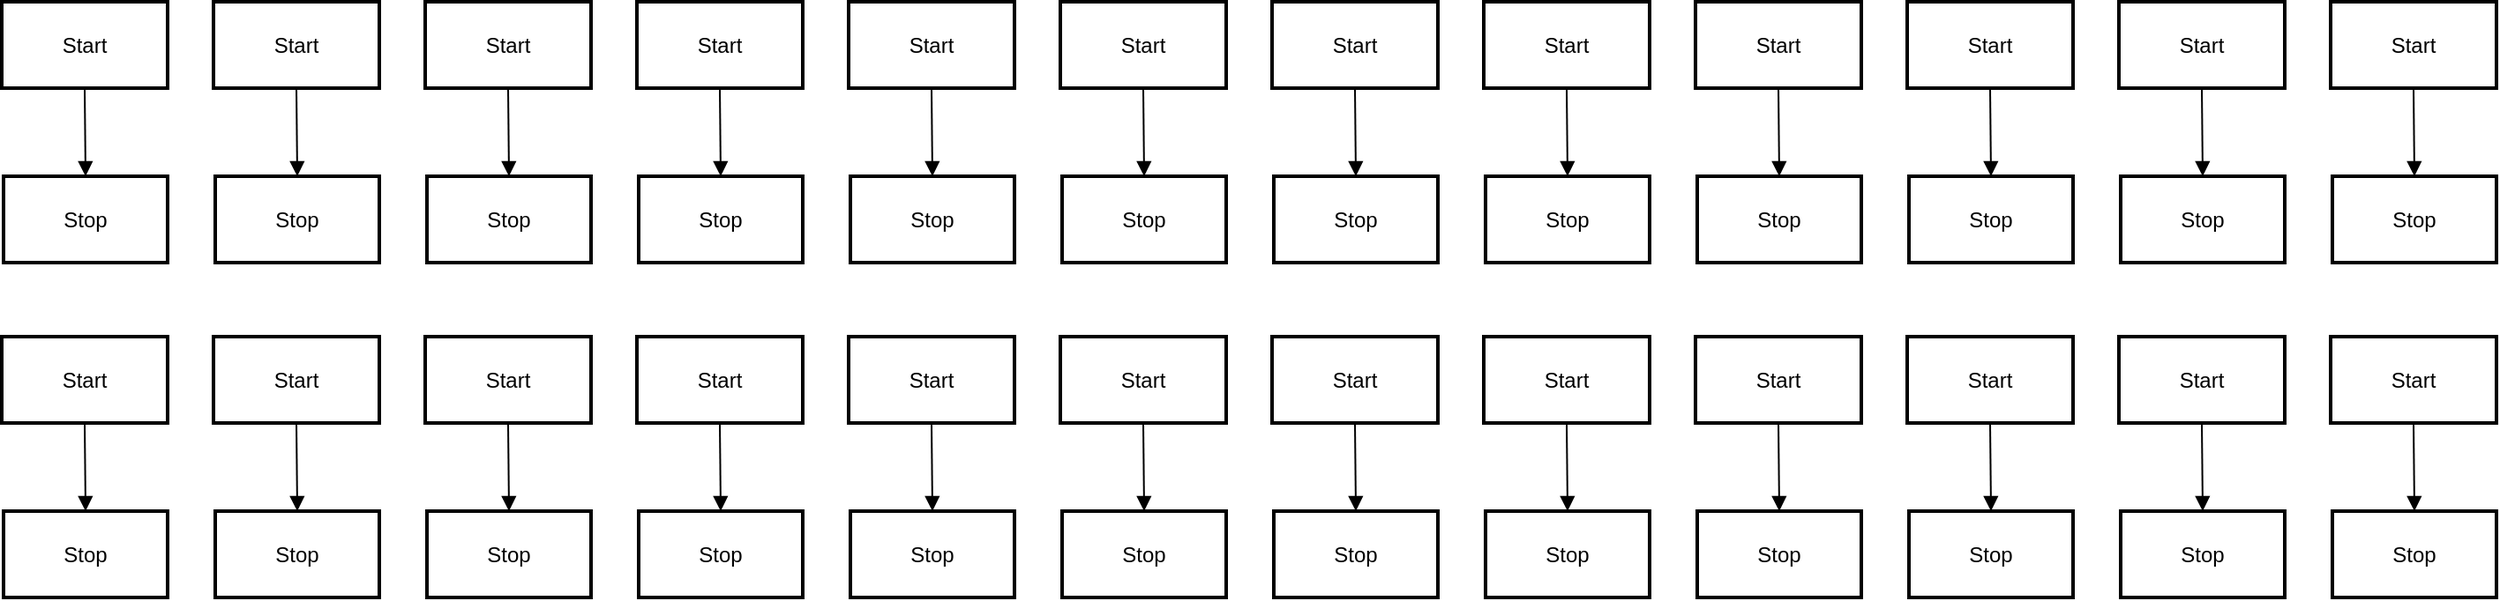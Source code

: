 <mxfile version="24.7.16">
  <diagram name="Page-1" id="G-XbsIeWpSs4Nwp9cMIx">
    <mxGraphModel dx="2206" dy="1100" grid="1" gridSize="10" guides="1" tooltips="1" connect="1" arrows="1" fold="1" page="1" pageScale="1" pageWidth="850" pageHeight="1100" math="0" shadow="0">
      <root>
        <mxCell id="0" />
        <mxCell id="1" parent="0" />
        <mxCell id="2" value="Start" style="whiteSpace=wrap;strokeWidth=2;" parent="1" vertex="1">
          <mxGeometry x="70" y="410" width="94" height="49" as="geometry" />
        </mxCell>
        <mxCell id="3" value="Stop" style="whiteSpace=wrap;strokeWidth=2;" parent="1" vertex="1">
          <mxGeometry x="71" y="509" width="93" height="49" as="geometry" />
        </mxCell>
        <mxCell id="4" value="" style="curved=1;startArrow=none;endArrow=block;exitX=0.5;exitY=1;entryX=0.5;entryY=0;" parent="1" source="2" target="3" edge="1">
          <mxGeometry relative="1" as="geometry">
            <Array as="points" />
          </mxGeometry>
        </mxCell>
        <mxCell id="DhN_52YiJQ0B7-RRkurN-5" value="Start" style="whiteSpace=wrap;strokeWidth=2;" vertex="1" parent="1">
          <mxGeometry x="190" y="410" width="94" height="49" as="geometry" />
        </mxCell>
        <mxCell id="DhN_52YiJQ0B7-RRkurN-6" value="Stop" style="whiteSpace=wrap;strokeWidth=2;" vertex="1" parent="1">
          <mxGeometry x="191" y="509" width="93" height="49" as="geometry" />
        </mxCell>
        <mxCell id="DhN_52YiJQ0B7-RRkurN-7" value="" style="curved=1;startArrow=none;endArrow=block;exitX=0.5;exitY=1;entryX=0.5;entryY=0;" edge="1" source="DhN_52YiJQ0B7-RRkurN-5" target="DhN_52YiJQ0B7-RRkurN-6" parent="1">
          <mxGeometry relative="1" as="geometry">
            <Array as="points" />
          </mxGeometry>
        </mxCell>
        <mxCell id="DhN_52YiJQ0B7-RRkurN-8" value="Start" style="whiteSpace=wrap;strokeWidth=2;" vertex="1" parent="1">
          <mxGeometry x="310" y="410" width="94" height="49" as="geometry" />
        </mxCell>
        <mxCell id="DhN_52YiJQ0B7-RRkurN-9" value="Stop" style="whiteSpace=wrap;strokeWidth=2;" vertex="1" parent="1">
          <mxGeometry x="311" y="509" width="93" height="49" as="geometry" />
        </mxCell>
        <mxCell id="DhN_52YiJQ0B7-RRkurN-10" value="" style="curved=1;startArrow=none;endArrow=block;exitX=0.5;exitY=1;entryX=0.5;entryY=0;" edge="1" source="DhN_52YiJQ0B7-RRkurN-8" target="DhN_52YiJQ0B7-RRkurN-9" parent="1">
          <mxGeometry relative="1" as="geometry">
            <Array as="points" />
          </mxGeometry>
        </mxCell>
        <mxCell id="DhN_52YiJQ0B7-RRkurN-11" value="Start" style="whiteSpace=wrap;strokeWidth=2;" vertex="1" parent="1">
          <mxGeometry x="430" y="410" width="94" height="49" as="geometry" />
        </mxCell>
        <mxCell id="DhN_52YiJQ0B7-RRkurN-12" value="Stop" style="whiteSpace=wrap;strokeWidth=2;" vertex="1" parent="1">
          <mxGeometry x="431" y="509" width="93" height="49" as="geometry" />
        </mxCell>
        <mxCell id="DhN_52YiJQ0B7-RRkurN-13" value="" style="curved=1;startArrow=none;endArrow=block;exitX=0.5;exitY=1;entryX=0.5;entryY=0;" edge="1" source="DhN_52YiJQ0B7-RRkurN-11" target="DhN_52YiJQ0B7-RRkurN-12" parent="1">
          <mxGeometry relative="1" as="geometry">
            <Array as="points" />
          </mxGeometry>
        </mxCell>
        <mxCell id="DhN_52YiJQ0B7-RRkurN-50" value="Start" style="whiteSpace=wrap;strokeWidth=2;" vertex="1" parent="1">
          <mxGeometry x="550" y="410" width="94" height="49" as="geometry" />
        </mxCell>
        <mxCell id="DhN_52YiJQ0B7-RRkurN-51" value="Stop" style="whiteSpace=wrap;strokeWidth=2;" vertex="1" parent="1">
          <mxGeometry x="551" y="509" width="93" height="49" as="geometry" />
        </mxCell>
        <mxCell id="DhN_52YiJQ0B7-RRkurN-52" value="" style="curved=1;startArrow=none;endArrow=block;exitX=0.5;exitY=1;entryX=0.5;entryY=0;" edge="1" parent="1" source="DhN_52YiJQ0B7-RRkurN-50" target="DhN_52YiJQ0B7-RRkurN-51">
          <mxGeometry relative="1" as="geometry">
            <Array as="points" />
          </mxGeometry>
        </mxCell>
        <mxCell id="DhN_52YiJQ0B7-RRkurN-53" value="Start" style="whiteSpace=wrap;strokeWidth=2;" vertex="1" parent="1">
          <mxGeometry x="670" y="410" width="94" height="49" as="geometry" />
        </mxCell>
        <mxCell id="DhN_52YiJQ0B7-RRkurN-54" value="Stop" style="whiteSpace=wrap;strokeWidth=2;" vertex="1" parent="1">
          <mxGeometry x="671" y="509" width="93" height="49" as="geometry" />
        </mxCell>
        <mxCell id="DhN_52YiJQ0B7-RRkurN-55" value="" style="curved=1;startArrow=none;endArrow=block;exitX=0.5;exitY=1;entryX=0.5;entryY=0;" edge="1" parent="1" source="DhN_52YiJQ0B7-RRkurN-53" target="DhN_52YiJQ0B7-RRkurN-54">
          <mxGeometry relative="1" as="geometry">
            <Array as="points" />
          </mxGeometry>
        </mxCell>
        <mxCell id="DhN_52YiJQ0B7-RRkurN-56" value="Start" style="whiteSpace=wrap;strokeWidth=2;" vertex="1" parent="1">
          <mxGeometry x="790" y="410" width="94" height="49" as="geometry" />
        </mxCell>
        <mxCell id="DhN_52YiJQ0B7-RRkurN-57" value="Stop" style="whiteSpace=wrap;strokeWidth=2;" vertex="1" parent="1">
          <mxGeometry x="791" y="509" width="93" height="49" as="geometry" />
        </mxCell>
        <mxCell id="DhN_52YiJQ0B7-RRkurN-58" value="" style="curved=1;startArrow=none;endArrow=block;exitX=0.5;exitY=1;entryX=0.5;entryY=0;" edge="1" parent="1" source="DhN_52YiJQ0B7-RRkurN-56" target="DhN_52YiJQ0B7-RRkurN-57">
          <mxGeometry relative="1" as="geometry">
            <Array as="points" />
          </mxGeometry>
        </mxCell>
        <mxCell id="DhN_52YiJQ0B7-RRkurN-59" value="Start" style="whiteSpace=wrap;strokeWidth=2;" vertex="1" parent="1">
          <mxGeometry x="910" y="410" width="94" height="49" as="geometry" />
        </mxCell>
        <mxCell id="DhN_52YiJQ0B7-RRkurN-60" value="Stop" style="whiteSpace=wrap;strokeWidth=2;" vertex="1" parent="1">
          <mxGeometry x="911" y="509" width="93" height="49" as="geometry" />
        </mxCell>
        <mxCell id="DhN_52YiJQ0B7-RRkurN-61" value="" style="curved=1;startArrow=none;endArrow=block;exitX=0.5;exitY=1;entryX=0.5;entryY=0;" edge="1" parent="1" source="DhN_52YiJQ0B7-RRkurN-59" target="DhN_52YiJQ0B7-RRkurN-60">
          <mxGeometry relative="1" as="geometry">
            <Array as="points" />
          </mxGeometry>
        </mxCell>
        <mxCell id="DhN_52YiJQ0B7-RRkurN-62" value="Start" style="whiteSpace=wrap;strokeWidth=2;" vertex="1" parent="1">
          <mxGeometry x="1030" y="410" width="94" height="49" as="geometry" />
        </mxCell>
        <mxCell id="DhN_52YiJQ0B7-RRkurN-63" value="Stop" style="whiteSpace=wrap;strokeWidth=2;" vertex="1" parent="1">
          <mxGeometry x="1031" y="509" width="93" height="49" as="geometry" />
        </mxCell>
        <mxCell id="DhN_52YiJQ0B7-RRkurN-64" value="" style="curved=1;startArrow=none;endArrow=block;exitX=0.5;exitY=1;entryX=0.5;entryY=0;" edge="1" parent="1" source="DhN_52YiJQ0B7-RRkurN-62" target="DhN_52YiJQ0B7-RRkurN-63">
          <mxGeometry relative="1" as="geometry">
            <Array as="points" />
          </mxGeometry>
        </mxCell>
        <mxCell id="DhN_52YiJQ0B7-RRkurN-65" value="Start" style="whiteSpace=wrap;strokeWidth=2;" vertex="1" parent="1">
          <mxGeometry x="1150" y="410" width="94" height="49" as="geometry" />
        </mxCell>
        <mxCell id="DhN_52YiJQ0B7-RRkurN-66" value="Stop" style="whiteSpace=wrap;strokeWidth=2;" vertex="1" parent="1">
          <mxGeometry x="1151" y="509" width="93" height="49" as="geometry" />
        </mxCell>
        <mxCell id="DhN_52YiJQ0B7-RRkurN-67" value="" style="curved=1;startArrow=none;endArrow=block;exitX=0.5;exitY=1;entryX=0.5;entryY=0;" edge="1" parent="1" source="DhN_52YiJQ0B7-RRkurN-65" target="DhN_52YiJQ0B7-RRkurN-66">
          <mxGeometry relative="1" as="geometry">
            <Array as="points" />
          </mxGeometry>
        </mxCell>
        <mxCell id="DhN_52YiJQ0B7-RRkurN-68" value="Start" style="whiteSpace=wrap;strokeWidth=2;" vertex="1" parent="1">
          <mxGeometry x="1270" y="410" width="94" height="49" as="geometry" />
        </mxCell>
        <mxCell id="DhN_52YiJQ0B7-RRkurN-69" value="Stop" style="whiteSpace=wrap;strokeWidth=2;" vertex="1" parent="1">
          <mxGeometry x="1271" y="509" width="93" height="49" as="geometry" />
        </mxCell>
        <mxCell id="DhN_52YiJQ0B7-RRkurN-70" value="" style="curved=1;startArrow=none;endArrow=block;exitX=0.5;exitY=1;entryX=0.5;entryY=0;" edge="1" parent="1" source="DhN_52YiJQ0B7-RRkurN-68" target="DhN_52YiJQ0B7-RRkurN-69">
          <mxGeometry relative="1" as="geometry">
            <Array as="points" />
          </mxGeometry>
        </mxCell>
        <mxCell id="DhN_52YiJQ0B7-RRkurN-71" value="Start" style="whiteSpace=wrap;strokeWidth=2;" vertex="1" parent="1">
          <mxGeometry x="1390" y="410" width="94" height="49" as="geometry" />
        </mxCell>
        <mxCell id="DhN_52YiJQ0B7-RRkurN-72" value="Stop" style="whiteSpace=wrap;strokeWidth=2;" vertex="1" parent="1">
          <mxGeometry x="1391" y="509" width="93" height="49" as="geometry" />
        </mxCell>
        <mxCell id="DhN_52YiJQ0B7-RRkurN-73" value="" style="curved=1;startArrow=none;endArrow=block;exitX=0.5;exitY=1;entryX=0.5;entryY=0;" edge="1" parent="1" source="DhN_52YiJQ0B7-RRkurN-71" target="DhN_52YiJQ0B7-RRkurN-72">
          <mxGeometry relative="1" as="geometry">
            <Array as="points" />
          </mxGeometry>
        </mxCell>
        <mxCell id="DhN_52YiJQ0B7-RRkurN-74" value="Start" style="whiteSpace=wrap;strokeWidth=2;" vertex="1" parent="1">
          <mxGeometry x="70" y="600" width="94" height="49" as="geometry" />
        </mxCell>
        <mxCell id="DhN_52YiJQ0B7-RRkurN-75" value="Stop" style="whiteSpace=wrap;strokeWidth=2;" vertex="1" parent="1">
          <mxGeometry x="71" y="699" width="93" height="49" as="geometry" />
        </mxCell>
        <mxCell id="DhN_52YiJQ0B7-RRkurN-76" value="" style="curved=1;startArrow=none;endArrow=block;exitX=0.5;exitY=1;entryX=0.5;entryY=0;" edge="1" source="DhN_52YiJQ0B7-RRkurN-74" target="DhN_52YiJQ0B7-RRkurN-75" parent="1">
          <mxGeometry relative="1" as="geometry">
            <Array as="points" />
          </mxGeometry>
        </mxCell>
        <mxCell id="DhN_52YiJQ0B7-RRkurN-77" value="Start" style="whiteSpace=wrap;strokeWidth=2;" vertex="1" parent="1">
          <mxGeometry x="190" y="600" width="94" height="49" as="geometry" />
        </mxCell>
        <mxCell id="DhN_52YiJQ0B7-RRkurN-78" value="Stop" style="whiteSpace=wrap;strokeWidth=2;" vertex="1" parent="1">
          <mxGeometry x="191" y="699" width="93" height="49" as="geometry" />
        </mxCell>
        <mxCell id="DhN_52YiJQ0B7-RRkurN-79" value="" style="curved=1;startArrow=none;endArrow=block;exitX=0.5;exitY=1;entryX=0.5;entryY=0;" edge="1" source="DhN_52YiJQ0B7-RRkurN-77" target="DhN_52YiJQ0B7-RRkurN-78" parent="1">
          <mxGeometry relative="1" as="geometry">
            <Array as="points" />
          </mxGeometry>
        </mxCell>
        <mxCell id="DhN_52YiJQ0B7-RRkurN-80" value="Start" style="whiteSpace=wrap;strokeWidth=2;" vertex="1" parent="1">
          <mxGeometry x="310" y="600" width="94" height="49" as="geometry" />
        </mxCell>
        <mxCell id="DhN_52YiJQ0B7-RRkurN-81" value="Stop" style="whiteSpace=wrap;strokeWidth=2;" vertex="1" parent="1">
          <mxGeometry x="311" y="699" width="93" height="49" as="geometry" />
        </mxCell>
        <mxCell id="DhN_52YiJQ0B7-RRkurN-82" value="" style="curved=1;startArrow=none;endArrow=block;exitX=0.5;exitY=1;entryX=0.5;entryY=0;" edge="1" source="DhN_52YiJQ0B7-RRkurN-80" target="DhN_52YiJQ0B7-RRkurN-81" parent="1">
          <mxGeometry relative="1" as="geometry">
            <Array as="points" />
          </mxGeometry>
        </mxCell>
        <mxCell id="DhN_52YiJQ0B7-RRkurN-83" value="Start" style="whiteSpace=wrap;strokeWidth=2;" vertex="1" parent="1">
          <mxGeometry x="430" y="600" width="94" height="49" as="geometry" />
        </mxCell>
        <mxCell id="DhN_52YiJQ0B7-RRkurN-84" value="Stop" style="whiteSpace=wrap;strokeWidth=2;" vertex="1" parent="1">
          <mxGeometry x="431" y="699" width="93" height="49" as="geometry" />
        </mxCell>
        <mxCell id="DhN_52YiJQ0B7-RRkurN-85" value="" style="curved=1;startArrow=none;endArrow=block;exitX=0.5;exitY=1;entryX=0.5;entryY=0;" edge="1" source="DhN_52YiJQ0B7-RRkurN-83" target="DhN_52YiJQ0B7-RRkurN-84" parent="1">
          <mxGeometry relative="1" as="geometry">
            <Array as="points" />
          </mxGeometry>
        </mxCell>
        <mxCell id="DhN_52YiJQ0B7-RRkurN-86" value="Start" style="whiteSpace=wrap;strokeWidth=2;" vertex="1" parent="1">
          <mxGeometry x="550" y="600" width="94" height="49" as="geometry" />
        </mxCell>
        <mxCell id="DhN_52YiJQ0B7-RRkurN-87" value="Stop" style="whiteSpace=wrap;strokeWidth=2;" vertex="1" parent="1">
          <mxGeometry x="551" y="699" width="93" height="49" as="geometry" />
        </mxCell>
        <mxCell id="DhN_52YiJQ0B7-RRkurN-88" value="" style="curved=1;startArrow=none;endArrow=block;exitX=0.5;exitY=1;entryX=0.5;entryY=0;" edge="1" source="DhN_52YiJQ0B7-RRkurN-86" target="DhN_52YiJQ0B7-RRkurN-87" parent="1">
          <mxGeometry relative="1" as="geometry">
            <Array as="points" />
          </mxGeometry>
        </mxCell>
        <mxCell id="DhN_52YiJQ0B7-RRkurN-89" value="Start" style="whiteSpace=wrap;strokeWidth=2;" vertex="1" parent="1">
          <mxGeometry x="670" y="600" width="94" height="49" as="geometry" />
        </mxCell>
        <mxCell id="DhN_52YiJQ0B7-RRkurN-90" value="Stop" style="whiteSpace=wrap;strokeWidth=2;" vertex="1" parent="1">
          <mxGeometry x="671" y="699" width="93" height="49" as="geometry" />
        </mxCell>
        <mxCell id="DhN_52YiJQ0B7-RRkurN-91" value="" style="curved=1;startArrow=none;endArrow=block;exitX=0.5;exitY=1;entryX=0.5;entryY=0;" edge="1" source="DhN_52YiJQ0B7-RRkurN-89" target="DhN_52YiJQ0B7-RRkurN-90" parent="1">
          <mxGeometry relative="1" as="geometry">
            <Array as="points" />
          </mxGeometry>
        </mxCell>
        <mxCell id="DhN_52YiJQ0B7-RRkurN-92" value="Start" style="whiteSpace=wrap;strokeWidth=2;" vertex="1" parent="1">
          <mxGeometry x="790" y="600" width="94" height="49" as="geometry" />
        </mxCell>
        <mxCell id="DhN_52YiJQ0B7-RRkurN-93" value="Stop" style="whiteSpace=wrap;strokeWidth=2;" vertex="1" parent="1">
          <mxGeometry x="791" y="699" width="93" height="49" as="geometry" />
        </mxCell>
        <mxCell id="DhN_52YiJQ0B7-RRkurN-94" value="" style="curved=1;startArrow=none;endArrow=block;exitX=0.5;exitY=1;entryX=0.5;entryY=0;" edge="1" source="DhN_52YiJQ0B7-RRkurN-92" target="DhN_52YiJQ0B7-RRkurN-93" parent="1">
          <mxGeometry relative="1" as="geometry">
            <Array as="points" />
          </mxGeometry>
        </mxCell>
        <mxCell id="DhN_52YiJQ0B7-RRkurN-95" value="Start" style="whiteSpace=wrap;strokeWidth=2;" vertex="1" parent="1">
          <mxGeometry x="910" y="600" width="94" height="49" as="geometry" />
        </mxCell>
        <mxCell id="DhN_52YiJQ0B7-RRkurN-96" value="Stop" style="whiteSpace=wrap;strokeWidth=2;" vertex="1" parent="1">
          <mxGeometry x="911" y="699" width="93" height="49" as="geometry" />
        </mxCell>
        <mxCell id="DhN_52YiJQ0B7-RRkurN-97" value="" style="curved=1;startArrow=none;endArrow=block;exitX=0.5;exitY=1;entryX=0.5;entryY=0;" edge="1" source="DhN_52YiJQ0B7-RRkurN-95" target="DhN_52YiJQ0B7-RRkurN-96" parent="1">
          <mxGeometry relative="1" as="geometry">
            <Array as="points" />
          </mxGeometry>
        </mxCell>
        <mxCell id="DhN_52YiJQ0B7-RRkurN-98" value="Start" style="whiteSpace=wrap;strokeWidth=2;" vertex="1" parent="1">
          <mxGeometry x="1030" y="600" width="94" height="49" as="geometry" />
        </mxCell>
        <mxCell id="DhN_52YiJQ0B7-RRkurN-99" value="Stop" style="whiteSpace=wrap;strokeWidth=2;" vertex="1" parent="1">
          <mxGeometry x="1031" y="699" width="93" height="49" as="geometry" />
        </mxCell>
        <mxCell id="DhN_52YiJQ0B7-RRkurN-100" value="" style="curved=1;startArrow=none;endArrow=block;exitX=0.5;exitY=1;entryX=0.5;entryY=0;" edge="1" source="DhN_52YiJQ0B7-RRkurN-98" target="DhN_52YiJQ0B7-RRkurN-99" parent="1">
          <mxGeometry relative="1" as="geometry">
            <Array as="points" />
          </mxGeometry>
        </mxCell>
        <mxCell id="DhN_52YiJQ0B7-RRkurN-101" value="Start" style="whiteSpace=wrap;strokeWidth=2;" vertex="1" parent="1">
          <mxGeometry x="1150" y="600" width="94" height="49" as="geometry" />
        </mxCell>
        <mxCell id="DhN_52YiJQ0B7-RRkurN-102" value="Stop" style="whiteSpace=wrap;strokeWidth=2;" vertex="1" parent="1">
          <mxGeometry x="1151" y="699" width="93" height="49" as="geometry" />
        </mxCell>
        <mxCell id="DhN_52YiJQ0B7-RRkurN-103" value="" style="curved=1;startArrow=none;endArrow=block;exitX=0.5;exitY=1;entryX=0.5;entryY=0;" edge="1" source="DhN_52YiJQ0B7-RRkurN-101" target="DhN_52YiJQ0B7-RRkurN-102" parent="1">
          <mxGeometry relative="1" as="geometry">
            <Array as="points" />
          </mxGeometry>
        </mxCell>
        <mxCell id="DhN_52YiJQ0B7-RRkurN-104" value="Start" style="whiteSpace=wrap;strokeWidth=2;" vertex="1" parent="1">
          <mxGeometry x="1270" y="600" width="94" height="49" as="geometry" />
        </mxCell>
        <mxCell id="DhN_52YiJQ0B7-RRkurN-105" value="Stop" style="whiteSpace=wrap;strokeWidth=2;" vertex="1" parent="1">
          <mxGeometry x="1271" y="699" width="93" height="49" as="geometry" />
        </mxCell>
        <mxCell id="DhN_52YiJQ0B7-RRkurN-106" value="" style="curved=1;startArrow=none;endArrow=block;exitX=0.5;exitY=1;entryX=0.5;entryY=0;" edge="1" source="DhN_52YiJQ0B7-RRkurN-104" target="DhN_52YiJQ0B7-RRkurN-105" parent="1">
          <mxGeometry relative="1" as="geometry">
            <Array as="points" />
          </mxGeometry>
        </mxCell>
        <mxCell id="DhN_52YiJQ0B7-RRkurN-107" value="Start" style="whiteSpace=wrap;strokeWidth=2;" vertex="1" parent="1">
          <mxGeometry x="1390" y="600" width="94" height="49" as="geometry" />
        </mxCell>
        <mxCell id="DhN_52YiJQ0B7-RRkurN-108" value="Stop" style="whiteSpace=wrap;strokeWidth=2;" vertex="1" parent="1">
          <mxGeometry x="1391" y="699" width="93" height="49" as="geometry" />
        </mxCell>
        <mxCell id="DhN_52YiJQ0B7-RRkurN-109" value="" style="curved=1;startArrow=none;endArrow=block;exitX=0.5;exitY=1;entryX=0.5;entryY=0;" edge="1" source="DhN_52YiJQ0B7-RRkurN-107" target="DhN_52YiJQ0B7-RRkurN-108" parent="1">
          <mxGeometry relative="1" as="geometry">
            <Array as="points" />
          </mxGeometry>
        </mxCell>
      </root>
    </mxGraphModel>
  </diagram>
</mxfile>

